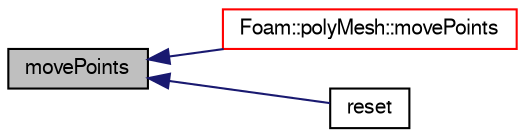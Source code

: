 digraph "movePoints"
{
  bgcolor="transparent";
  edge [fontname="FreeSans",fontsize="10",labelfontname="FreeSans",labelfontsize="10"];
  node [fontname="FreeSans",fontsize="10",shape=record];
  rankdir="LR";
  Node43946 [label="movePoints",height=0.2,width=0.4,color="black", fillcolor="grey75", style="filled", fontcolor="black"];
  Node43946 -> Node43947 [dir="back",color="midnightblue",fontsize="10",style="solid",fontname="FreeSans"];
  Node43947 [label="Foam::polyMesh::movePoints",height=0.2,width=0.4,color="red",URL="$a27410.html#a3693c648bea2e99054cbbb75d4bf4e4d",tooltip="Move points, returns volumes swept by faces in motion. "];
  Node43946 -> Node44258 [dir="back",color="midnightblue",fontsize="10",style="solid",fontname="FreeSans"];
  Node44258 [label="reset",height=0.2,width=0.4,color="black",URL="$a27530.html#ab41b6eb5558bc89bb3f4d8c450267e80",tooltip="Reset this primitiveMesh given the primitive array sizes and cells. "];
}

